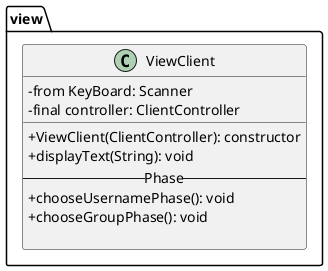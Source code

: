 @startuml
skinparam classAttributeIconSize 0

package view {
    class ViewClient{
        - from KeyBoard: Scanner
        - final controller: ClientController
        __
        + ViewClient(ClientController): constructor
        + displayText(String): void
        --Phase--
        + chooseUsernamePhase(): void
        + chooseGroupPhase(): void

    }
}
@enduml